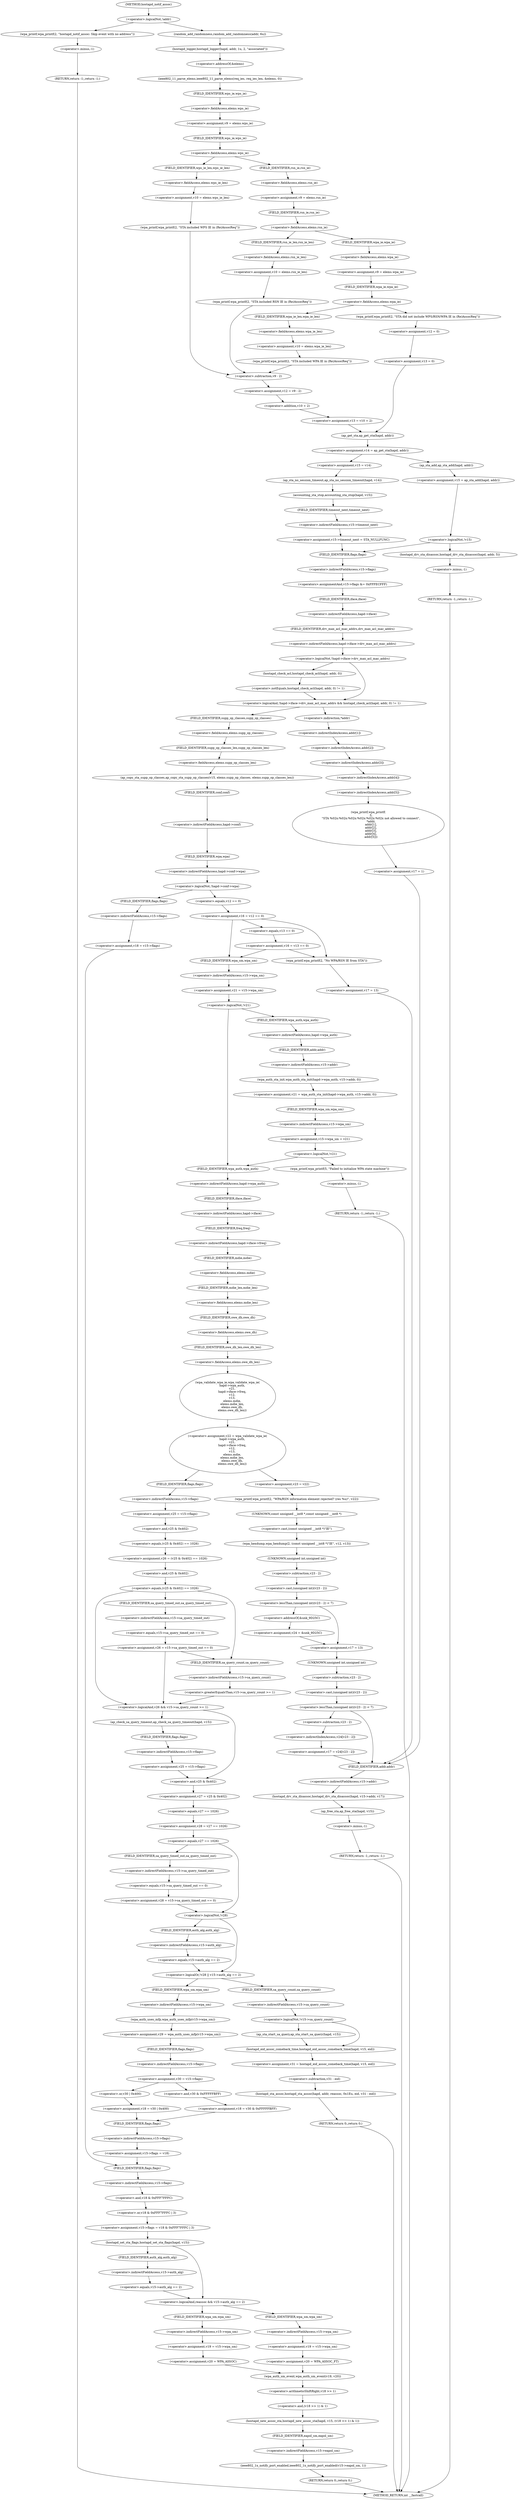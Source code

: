 digraph hostapd_notif_assoc {  
"1000157" [label = "(<operator>.logicalNot,!addr)" ]
"1000160" [label = "(wpa_printf,wpa_printf(2, \"hostapd_notif_assoc: Skip event with no address\"))" ]
"1000163" [label = "(RETURN,return -1;,return -1;)" ]
"1000164" [label = "(<operator>.minus,-1)" ]
"1000166" [label = "(random_add_randomness,random_add_randomness(addr, 6u))" ]
"1000169" [label = "(hostapd_logger,hostapd_logger(hapd, addr, 1u, 2, \"associated\"))" ]
"1000175" [label = "(ieee802_11_parse_elems,ieee802_11_parse_elems(req_ies, req_ies_len, &elems, 0))" ]
"1000178" [label = "(<operator>.addressOf,&elems)" ]
"1000181" [label = "(<operator>.assignment,v9 = elems.wps_ie)" ]
"1000183" [label = "(<operator>.fieldAccess,elems.wps_ie)" ]
"1000185" [label = "(FIELD_IDENTIFIER,wps_ie,wps_ie)" ]
"1000187" [label = "(<operator>.fieldAccess,elems.wps_ie)" ]
"1000189" [label = "(FIELD_IDENTIFIER,wps_ie,wps_ie)" ]
"1000191" [label = "(<operator>.assignment,v10 = elems.wps_ie_len)" ]
"1000193" [label = "(<operator>.fieldAccess,elems.wps_ie_len)" ]
"1000195" [label = "(FIELD_IDENTIFIER,wps_ie_len,wps_ie_len)" ]
"1000196" [label = "(wpa_printf,wpa_printf(2, \"STA included WPS IE in (Re)AssocReq\"))" ]
"1000200" [label = "(<operator>.assignment,v12 = v9 - 2)" ]
"1000202" [label = "(<operator>.subtraction,v9 - 2)" ]
"1000205" [label = "(<operator>.assignment,v13 = v10 + 2)" ]
"1000207" [label = "(<operator>.addition,v10 + 2)" ]
"1000211" [label = "(<operator>.assignment,v9 = elems.rsn_ie)" ]
"1000213" [label = "(<operator>.fieldAccess,elems.rsn_ie)" ]
"1000215" [label = "(FIELD_IDENTIFIER,rsn_ie,rsn_ie)" ]
"1000217" [label = "(<operator>.fieldAccess,elems.rsn_ie)" ]
"1000219" [label = "(FIELD_IDENTIFIER,rsn_ie,rsn_ie)" ]
"1000221" [label = "(<operator>.assignment,v10 = elems.rsn_ie_len)" ]
"1000223" [label = "(<operator>.fieldAccess,elems.rsn_ie_len)" ]
"1000225" [label = "(FIELD_IDENTIFIER,rsn_ie_len,rsn_ie_len)" ]
"1000226" [label = "(wpa_printf,wpa_printf(2, \"STA included RSN IE in (Re)AssocReq\"))" ]
"1000230" [label = "(<operator>.assignment,v9 = elems.wpa_ie)" ]
"1000232" [label = "(<operator>.fieldAccess,elems.wpa_ie)" ]
"1000234" [label = "(FIELD_IDENTIFIER,wpa_ie,wpa_ie)" ]
"1000236" [label = "(<operator>.fieldAccess,elems.wpa_ie)" ]
"1000238" [label = "(FIELD_IDENTIFIER,wpa_ie,wpa_ie)" ]
"1000240" [label = "(<operator>.assignment,v10 = elems.wpa_ie_len)" ]
"1000242" [label = "(<operator>.fieldAccess,elems.wpa_ie_len)" ]
"1000244" [label = "(FIELD_IDENTIFIER,wpa_ie_len,wpa_ie_len)" ]
"1000245" [label = "(wpa_printf,wpa_printf(2, \"STA included WPA IE in (Re)AssocReq\"))" ]
"1000249" [label = "(wpa_printf,wpa_printf(2, \"STA did not include WPS/RSN/WPA IE in (Re)AssocReq\"))" ]
"1000252" [label = "(<operator>.assignment,v12 = 0)" ]
"1000255" [label = "(<operator>.assignment,v13 = 0)" ]
"1000259" [label = "(<operator>.assignment,v14 = ap_get_sta(hapd, addr))" ]
"1000261" [label = "(ap_get_sta,ap_get_sta(hapd, addr))" ]
"1000267" [label = "(<operator>.assignment,v15 = v14)" ]
"1000270" [label = "(ap_sta_no_session_timeout,ap_sta_no_session_timeout(hapd, v14))" ]
"1000273" [label = "(accounting_sta_stop,accounting_sta_stop(hapd, v15))" ]
"1000276" [label = "(<operator>.assignment,v15->timeout_next = STA_NULLFUNC)" ]
"1000277" [label = "(<operator>.indirectFieldAccess,v15->timeout_next)" ]
"1000279" [label = "(FIELD_IDENTIFIER,timeout_next,timeout_next)" ]
"1000283" [label = "(<operator>.assignment,v15 = ap_sta_add(hapd, addr))" ]
"1000285" [label = "(ap_sta_add,ap_sta_add(hapd, addr))" ]
"1000289" [label = "(<operator>.logicalNot,!v15)" ]
"1000292" [label = "(hostapd_drv_sta_disassoc,hostapd_drv_sta_disassoc(hapd, addr, 5))" ]
"1000296" [label = "(RETURN,return -1;,return -1;)" ]
"1000297" [label = "(<operator>.minus,-1)" ]
"1000299" [label = "(<operators>.assignmentAnd,v15->flags &= 0xFFFECFFF)" ]
"1000300" [label = "(<operator>.indirectFieldAccess,v15->flags)" ]
"1000302" [label = "(FIELD_IDENTIFIER,flags,flags)" ]
"1000305" [label = "(<operator>.logicalAnd,!hapd->iface->drv_max_acl_mac_addrs && hostapd_check_acl(hapd, addr, 0) != 1)" ]
"1000306" [label = "(<operator>.logicalNot,!hapd->iface->drv_max_acl_mac_addrs)" ]
"1000307" [label = "(<operator>.indirectFieldAccess,hapd->iface->drv_max_acl_mac_addrs)" ]
"1000308" [label = "(<operator>.indirectFieldAccess,hapd->iface)" ]
"1000310" [label = "(FIELD_IDENTIFIER,iface,iface)" ]
"1000311" [label = "(FIELD_IDENTIFIER,drv_max_acl_mac_addrs,drv_max_acl_mac_addrs)" ]
"1000312" [label = "(<operator>.notEquals,hostapd_check_acl(hapd, addr, 0) != 1)" ]
"1000313" [label = "(hostapd_check_acl,hostapd_check_acl(hapd, addr, 0))" ]
"1000319" [label = "(wpa_printf,wpa_printf(\n      3,\n      \"STA %02x:%02x:%02x:%02x:%02x:%02x not allowed to connect\",\n      *addr,\n      addr[1],\n      addr[2],\n      addr[3],\n      addr[4],\n      addr[5]))" ]
"1000322" [label = "(<operator>.indirection,*addr)" ]
"1000324" [label = "(<operator>.indirectIndexAccess,addr[1])" ]
"1000327" [label = "(<operator>.indirectIndexAccess,addr[2])" ]
"1000330" [label = "(<operator>.indirectIndexAccess,addr[3])" ]
"1000333" [label = "(<operator>.indirectIndexAccess,addr[4])" ]
"1000336" [label = "(<operator>.indirectIndexAccess,addr[5])" ]
"1000339" [label = "(<operator>.assignment,v17 = 1)" ]
"1000343" [label = "(ap_copy_sta_supp_op_classes,ap_copy_sta_supp_op_classes(v15, elems.supp_op_classes, elems.supp_op_classes_len))" ]
"1000345" [label = "(<operator>.fieldAccess,elems.supp_op_classes)" ]
"1000347" [label = "(FIELD_IDENTIFIER,supp_op_classes,supp_op_classes)" ]
"1000348" [label = "(<operator>.fieldAccess,elems.supp_op_classes_len)" ]
"1000350" [label = "(FIELD_IDENTIFIER,supp_op_classes_len,supp_op_classes_len)" ]
"1000352" [label = "(<operator>.logicalNot,!hapd->conf->wpa)" ]
"1000353" [label = "(<operator>.indirectFieldAccess,hapd->conf->wpa)" ]
"1000354" [label = "(<operator>.indirectFieldAccess,hapd->conf)" ]
"1000356" [label = "(FIELD_IDENTIFIER,conf,conf)" ]
"1000357" [label = "(FIELD_IDENTIFIER,wpa,wpa)" ]
"1000359" [label = "(<operator>.assignment,v18 = v15->flags)" ]
"1000361" [label = "(<operator>.indirectFieldAccess,v15->flags)" ]
"1000363" [label = "(FIELD_IDENTIFIER,flags,flags)" ]
"1000365" [label = "(<operator>.assignment,v16 = v12 == 0)" ]
"1000367" [label = "(<operator>.equals,v12 == 0)" ]
"1000372" [label = "(<operator>.assignment,v16 = v13 == 0)" ]
"1000374" [label = "(<operator>.equals,v13 == 0)" ]
"1000380" [label = "(wpa_printf,wpa_printf(2, \"No WPA/RSN IE from STA\"))" ]
"1000383" [label = "(<operator>.assignment,v17 = 13)" ]
"1000387" [label = "(hostapd_drv_sta_disassoc,hostapd_drv_sta_disassoc(hapd, v15->addr, v17))" ]
"1000389" [label = "(<operator>.indirectFieldAccess,v15->addr)" ]
"1000391" [label = "(FIELD_IDENTIFIER,addr,addr)" ]
"1000393" [label = "(ap_free_sta,ap_free_sta(hapd, v15))" ]
"1000396" [label = "(RETURN,return -1;,return -1;)" ]
"1000397" [label = "(<operator>.minus,-1)" ]
"1000399" [label = "(<operator>.assignment,v21 = v15->wpa_sm)" ]
"1000401" [label = "(<operator>.indirectFieldAccess,v15->wpa_sm)" ]
"1000403" [label = "(FIELD_IDENTIFIER,wpa_sm,wpa_sm)" ]
"1000405" [label = "(<operator>.logicalNot,!v21)" ]
"1000408" [label = "(<operator>.assignment,v21 = wpa_auth_sta_init(hapd->wpa_auth, v15->addr, 0))" ]
"1000410" [label = "(wpa_auth_sta_init,wpa_auth_sta_init(hapd->wpa_auth, v15->addr, 0))" ]
"1000411" [label = "(<operator>.indirectFieldAccess,hapd->wpa_auth)" ]
"1000413" [label = "(FIELD_IDENTIFIER,wpa_auth,wpa_auth)" ]
"1000414" [label = "(<operator>.indirectFieldAccess,v15->addr)" ]
"1000416" [label = "(FIELD_IDENTIFIER,addr,addr)" ]
"1000418" [label = "(<operator>.assignment,v15->wpa_sm = v21)" ]
"1000419" [label = "(<operator>.indirectFieldAccess,v15->wpa_sm)" ]
"1000421" [label = "(FIELD_IDENTIFIER,wpa_sm,wpa_sm)" ]
"1000424" [label = "(<operator>.logicalNot,!v21)" ]
"1000427" [label = "(wpa_printf,wpa_printf(5, \"Failed to initialize WPA state machine\"))" ]
"1000430" [label = "(RETURN,return -1;,return -1;)" ]
"1000431" [label = "(<operator>.minus,-1)" ]
"1000433" [label = "(<operator>.assignment,v22 = wpa_validate_wpa_ie(\n          hapd->wpa_auth,\n          v21,\n          hapd->iface->freq,\n          v12,\n          v13,\n          elems.mdie,\n          elems.mdie_len,\n          elems.owe_dh,\n          elems.owe_dh_len))" ]
"1000435" [label = "(wpa_validate_wpa_ie,wpa_validate_wpa_ie(\n          hapd->wpa_auth,\n          v21,\n          hapd->iface->freq,\n          v12,\n          v13,\n          elems.mdie,\n          elems.mdie_len,\n          elems.owe_dh,\n          elems.owe_dh_len))" ]
"1000436" [label = "(<operator>.indirectFieldAccess,hapd->wpa_auth)" ]
"1000438" [label = "(FIELD_IDENTIFIER,wpa_auth,wpa_auth)" ]
"1000440" [label = "(<operator>.indirectFieldAccess,hapd->iface->freq)" ]
"1000441" [label = "(<operator>.indirectFieldAccess,hapd->iface)" ]
"1000443" [label = "(FIELD_IDENTIFIER,iface,iface)" ]
"1000444" [label = "(FIELD_IDENTIFIER,freq,freq)" ]
"1000447" [label = "(<operator>.fieldAccess,elems.mdie)" ]
"1000449" [label = "(FIELD_IDENTIFIER,mdie,mdie)" ]
"1000450" [label = "(<operator>.fieldAccess,elems.mdie_len)" ]
"1000452" [label = "(FIELD_IDENTIFIER,mdie_len,mdie_len)" ]
"1000453" [label = "(<operator>.fieldAccess,elems.owe_dh)" ]
"1000455" [label = "(FIELD_IDENTIFIER,owe_dh,owe_dh)" ]
"1000456" [label = "(<operator>.fieldAccess,elems.owe_dh_len)" ]
"1000458" [label = "(FIELD_IDENTIFIER,owe_dh_len,owe_dh_len)" ]
"1000462" [label = "(<operator>.assignment,v23 = v22)" ]
"1000465" [label = "(wpa_printf,wpa_printf(2, \"WPA/RSN information element rejected? (res %u)\", v22))" ]
"1000469" [label = "(wpa_hexdump,wpa_hexdump(2, (const unsigned __int8 *)\"IE\", v12, v13))" ]
"1000471" [label = "(<operator>.cast,(const unsigned __int8 *)\"IE\")" ]
"1000472" [label = "(UNKNOWN,const unsigned __int8 *,const unsigned __int8 *)" ]
"1000477" [label = "(<operator>.lessThan,(unsigned int)(v23 - 2) < 7)" ]
"1000478" [label = "(<operator>.cast,(unsigned int)(v23 - 2))" ]
"1000479" [label = "(UNKNOWN,unsigned int,unsigned int)" ]
"1000480" [label = "(<operator>.subtraction,v23 - 2)" ]
"1000484" [label = "(<operator>.assignment,v24 = &unk_9D25C)" ]
"1000486" [label = "(<operator>.addressOf,&unk_9D25C)" ]
"1000488" [label = "(<operator>.assignment,v17 = 13)" ]
"1000492" [label = "(<operator>.lessThan,(unsigned int)(v23 - 2) < 7)" ]
"1000493" [label = "(<operator>.cast,(unsigned int)(v23 - 2))" ]
"1000494" [label = "(UNKNOWN,unsigned int,unsigned int)" ]
"1000495" [label = "(<operator>.subtraction,v23 - 2)" ]
"1000499" [label = "(<operator>.assignment,v17 = v24[v23 - 2])" ]
"1000501" [label = "(<operator>.indirectIndexAccess,v24[v23 - 2])" ]
"1000503" [label = "(<operator>.subtraction,v23 - 2)" ]
"1000507" [label = "(<operator>.assignment,v25 = v15->flags)" ]
"1000509" [label = "(<operator>.indirectFieldAccess,v15->flags)" ]
"1000511" [label = "(FIELD_IDENTIFIER,flags,flags)" ]
"1000512" [label = "(<operator>.assignment,v26 = (v25 & 0x402) == 1026)" ]
"1000514" [label = "(<operator>.equals,(v25 & 0x402) == 1026)" ]
"1000515" [label = "(<operator>.and,v25 & 0x402)" ]
"1000520" [label = "(<operator>.equals,(v25 & 0x402) == 1026)" ]
"1000521" [label = "(<operator>.and,v25 & 0x402)" ]
"1000525" [label = "(<operator>.assignment,v26 = v15->sa_query_timed_out == 0)" ]
"1000527" [label = "(<operator>.equals,v15->sa_query_timed_out == 0)" ]
"1000528" [label = "(<operator>.indirectFieldAccess,v15->sa_query_timed_out)" ]
"1000530" [label = "(FIELD_IDENTIFIER,sa_query_timed_out,sa_query_timed_out)" ]
"1000533" [label = "(<operator>.logicalAnd,v26 && v15->sa_query_count >= 1)" ]
"1000535" [label = "(<operator>.greaterEqualsThan,v15->sa_query_count >= 1)" ]
"1000536" [label = "(<operator>.indirectFieldAccess,v15->sa_query_count)" ]
"1000538" [label = "(FIELD_IDENTIFIER,sa_query_count,sa_query_count)" ]
"1000541" [label = "(ap_check_sa_query_timeout,ap_check_sa_query_timeout(hapd, v15))" ]
"1000544" [label = "(<operator>.assignment,v25 = v15->flags)" ]
"1000546" [label = "(<operator>.indirectFieldAccess,v15->flags)" ]
"1000548" [label = "(FIELD_IDENTIFIER,flags,flags)" ]
"1000549" [label = "(<operator>.assignment,v27 = v25 & 0x402)" ]
"1000551" [label = "(<operator>.and,v25 & 0x402)" ]
"1000554" [label = "(<operator>.assignment,v28 = v27 == 1026)" ]
"1000556" [label = "(<operator>.equals,v27 == 1026)" ]
"1000560" [label = "(<operator>.equals,v27 == 1026)" ]
"1000563" [label = "(<operator>.assignment,v28 = v15->sa_query_timed_out == 0)" ]
"1000565" [label = "(<operator>.equals,v15->sa_query_timed_out == 0)" ]
"1000566" [label = "(<operator>.indirectFieldAccess,v15->sa_query_timed_out)" ]
"1000568" [label = "(FIELD_IDENTIFIER,sa_query_timed_out,sa_query_timed_out)" ]
"1000571" [label = "(<operator>.logicalOr,!v28 || v15->auth_alg == 2)" ]
"1000572" [label = "(<operator>.logicalNot,!v28)" ]
"1000574" [label = "(<operator>.equals,v15->auth_alg == 2)" ]
"1000575" [label = "(<operator>.indirectFieldAccess,v15->auth_alg)" ]
"1000577" [label = "(FIELD_IDENTIFIER,auth_alg,auth_alg)" ]
"1000580" [label = "(<operator>.assignment,v29 = wpa_auth_uses_mfp(v15->wpa_sm))" ]
"1000582" [label = "(wpa_auth_uses_mfp,wpa_auth_uses_mfp(v15->wpa_sm))" ]
"1000583" [label = "(<operator>.indirectFieldAccess,v15->wpa_sm)" ]
"1000585" [label = "(FIELD_IDENTIFIER,wpa_sm,wpa_sm)" ]
"1000586" [label = "(<operator>.assignment,v30 = v15->flags)" ]
"1000588" [label = "(<operator>.indirectFieldAccess,v15->flags)" ]
"1000590" [label = "(FIELD_IDENTIFIER,flags,flags)" ]
"1000593" [label = "(<operator>.assignment,v18 = v30 | 0x400)" ]
"1000595" [label = "(<operator>.or,v30 | 0x400)" ]
"1000599" [label = "(<operator>.assignment,v18 = v30 & 0xFFFFFBFF)" ]
"1000601" [label = "(<operator>.and,v30 & 0xFFFFFBFF)" ]
"1000604" [label = "(<operator>.assignment,v15->flags = v18)" ]
"1000605" [label = "(<operator>.indirectFieldAccess,v15->flags)" ]
"1000607" [label = "(FIELD_IDENTIFIER,flags,flags)" ]
"1000610" [label = "(<operator>.assignment,v15->flags = v18 & 0xFFF7FFFC | 3)" ]
"1000611" [label = "(<operator>.indirectFieldAccess,v15->flags)" ]
"1000613" [label = "(FIELD_IDENTIFIER,flags,flags)" ]
"1000614" [label = "(<operator>.or,v18 & 0xFFF7FFFC | 3)" ]
"1000615" [label = "(<operator>.and,v18 & 0xFFF7FFFC)" ]
"1000619" [label = "(hostapd_set_sta_flags,hostapd_set_sta_flags(hapd, v15))" ]
"1000623" [label = "(<operator>.logicalAnd,reassoc && v15->auth_alg == 2)" ]
"1000625" [label = "(<operator>.equals,v15->auth_alg == 2)" ]
"1000626" [label = "(<operator>.indirectFieldAccess,v15->auth_alg)" ]
"1000628" [label = "(FIELD_IDENTIFIER,auth_alg,auth_alg)" ]
"1000631" [label = "(<operator>.assignment,v19 = v15->wpa_sm)" ]
"1000633" [label = "(<operator>.indirectFieldAccess,v15->wpa_sm)" ]
"1000635" [label = "(FIELD_IDENTIFIER,wpa_sm,wpa_sm)" ]
"1000636" [label = "(<operator>.assignment,v20 = WPA_ASSOC_FT)" ]
"1000641" [label = "(<operator>.assignment,v19 = v15->wpa_sm)" ]
"1000643" [label = "(<operator>.indirectFieldAccess,v15->wpa_sm)" ]
"1000645" [label = "(FIELD_IDENTIFIER,wpa_sm,wpa_sm)" ]
"1000646" [label = "(<operator>.assignment,v20 = WPA_ASSOC)" ]
"1000649" [label = "(wpa_auth_sm_event,wpa_auth_sm_event(v19, v20))" ]
"1000652" [label = "(hostapd_new_assoc_sta,hostapd_new_assoc_sta(hapd, v15, (v18 >> 1) & 1))" ]
"1000655" [label = "(<operator>.and,(v18 >> 1) & 1)" ]
"1000656" [label = "(<operator>.arithmeticShiftRight,v18 >> 1)" ]
"1000660" [label = "(ieee802_1x_notify_port_enabled,ieee802_1x_notify_port_enabled(v15->eapol_sm, 1))" ]
"1000661" [label = "(<operator>.indirectFieldAccess,v15->eapol_sm)" ]
"1000663" [label = "(FIELD_IDENTIFIER,eapol_sm,eapol_sm)" ]
"1000665" [label = "(RETURN,return 0;,return 0;)" ]
"1000668" [label = "(<operator>.logicalNot,!v15->sa_query_count)" ]
"1000669" [label = "(<operator>.indirectFieldAccess,v15->sa_query_count)" ]
"1000671" [label = "(FIELD_IDENTIFIER,sa_query_count,sa_query_count)" ]
"1000672" [label = "(ap_sta_start_sa_query,ap_sta_start_sa_query(hapd, v15))" ]
"1000675" [label = "(<operator>.assignment,v31 = hostapd_eid_assoc_comeback_time(hapd, v15, eid))" ]
"1000677" [label = "(hostapd_eid_assoc_comeback_time,hostapd_eid_assoc_comeback_time(hapd, v15, eid))" ]
"1000681" [label = "(hostapd_sta_assoc,hostapd_sta_assoc(hapd, addr, reassoc, 0x1Eu, eid, v31 - eid))" ]
"1000687" [label = "(<operator>.subtraction,v31 - eid)" ]
"1000690" [label = "(RETURN,return 0;,return 0;)" ]
"1000125" [label = "(METHOD,hostapd_notif_assoc)" ]
"1000692" [label = "(METHOD_RETURN,int __fastcall)" ]
  "1000157" -> "1000160" 
  "1000157" -> "1000166" 
  "1000160" -> "1000164" 
  "1000163" -> "1000692" 
  "1000164" -> "1000163" 
  "1000166" -> "1000169" 
  "1000169" -> "1000178" 
  "1000175" -> "1000185" 
  "1000178" -> "1000175" 
  "1000181" -> "1000189" 
  "1000183" -> "1000181" 
  "1000185" -> "1000183" 
  "1000187" -> "1000195" 
  "1000187" -> "1000215" 
  "1000189" -> "1000187" 
  "1000191" -> "1000196" 
  "1000193" -> "1000191" 
  "1000195" -> "1000193" 
  "1000196" -> "1000202" 
  "1000200" -> "1000207" 
  "1000202" -> "1000200" 
  "1000205" -> "1000261" 
  "1000207" -> "1000205" 
  "1000211" -> "1000219" 
  "1000213" -> "1000211" 
  "1000215" -> "1000213" 
  "1000217" -> "1000225" 
  "1000217" -> "1000234" 
  "1000219" -> "1000217" 
  "1000221" -> "1000226" 
  "1000223" -> "1000221" 
  "1000225" -> "1000223" 
  "1000226" -> "1000202" 
  "1000230" -> "1000238" 
  "1000232" -> "1000230" 
  "1000234" -> "1000232" 
  "1000236" -> "1000244" 
  "1000236" -> "1000249" 
  "1000238" -> "1000236" 
  "1000240" -> "1000245" 
  "1000242" -> "1000240" 
  "1000244" -> "1000242" 
  "1000245" -> "1000202" 
  "1000249" -> "1000252" 
  "1000252" -> "1000255" 
  "1000255" -> "1000261" 
  "1000259" -> "1000267" 
  "1000259" -> "1000285" 
  "1000261" -> "1000259" 
  "1000267" -> "1000270" 
  "1000270" -> "1000273" 
  "1000273" -> "1000279" 
  "1000276" -> "1000302" 
  "1000277" -> "1000276" 
  "1000279" -> "1000277" 
  "1000283" -> "1000289" 
  "1000285" -> "1000283" 
  "1000289" -> "1000292" 
  "1000289" -> "1000302" 
  "1000292" -> "1000297" 
  "1000296" -> "1000692" 
  "1000297" -> "1000296" 
  "1000299" -> "1000310" 
  "1000300" -> "1000299" 
  "1000302" -> "1000300" 
  "1000305" -> "1000322" 
  "1000305" -> "1000347" 
  "1000306" -> "1000305" 
  "1000306" -> "1000313" 
  "1000307" -> "1000306" 
  "1000308" -> "1000311" 
  "1000310" -> "1000308" 
  "1000311" -> "1000307" 
  "1000312" -> "1000305" 
  "1000313" -> "1000312" 
  "1000319" -> "1000339" 
  "1000322" -> "1000324" 
  "1000324" -> "1000327" 
  "1000327" -> "1000330" 
  "1000330" -> "1000333" 
  "1000333" -> "1000336" 
  "1000336" -> "1000319" 
  "1000339" -> "1000391" 
  "1000343" -> "1000356" 
  "1000345" -> "1000350" 
  "1000347" -> "1000345" 
  "1000348" -> "1000343" 
  "1000350" -> "1000348" 
  "1000352" -> "1000363" 
  "1000352" -> "1000367" 
  "1000353" -> "1000352" 
  "1000354" -> "1000357" 
  "1000356" -> "1000354" 
  "1000357" -> "1000353" 
  "1000359" -> "1000613" 
  "1000361" -> "1000359" 
  "1000363" -> "1000361" 
  "1000365" -> "1000374" 
  "1000365" -> "1000380" 
  "1000365" -> "1000403" 
  "1000367" -> "1000365" 
  "1000372" -> "1000380" 
  "1000372" -> "1000403" 
  "1000374" -> "1000372" 
  "1000380" -> "1000383" 
  "1000383" -> "1000391" 
  "1000387" -> "1000393" 
  "1000389" -> "1000387" 
  "1000391" -> "1000389" 
  "1000393" -> "1000397" 
  "1000396" -> "1000692" 
  "1000397" -> "1000396" 
  "1000399" -> "1000405" 
  "1000401" -> "1000399" 
  "1000403" -> "1000401" 
  "1000405" -> "1000413" 
  "1000405" -> "1000438" 
  "1000408" -> "1000421" 
  "1000410" -> "1000408" 
  "1000411" -> "1000416" 
  "1000413" -> "1000411" 
  "1000414" -> "1000410" 
  "1000416" -> "1000414" 
  "1000418" -> "1000424" 
  "1000419" -> "1000418" 
  "1000421" -> "1000419" 
  "1000424" -> "1000427" 
  "1000424" -> "1000438" 
  "1000427" -> "1000431" 
  "1000430" -> "1000692" 
  "1000431" -> "1000430" 
  "1000433" -> "1000462" 
  "1000433" -> "1000511" 
  "1000435" -> "1000433" 
  "1000436" -> "1000443" 
  "1000438" -> "1000436" 
  "1000440" -> "1000449" 
  "1000441" -> "1000444" 
  "1000443" -> "1000441" 
  "1000444" -> "1000440" 
  "1000447" -> "1000452" 
  "1000449" -> "1000447" 
  "1000450" -> "1000455" 
  "1000452" -> "1000450" 
  "1000453" -> "1000458" 
  "1000455" -> "1000453" 
  "1000456" -> "1000435" 
  "1000458" -> "1000456" 
  "1000462" -> "1000465" 
  "1000465" -> "1000472" 
  "1000469" -> "1000479" 
  "1000471" -> "1000469" 
  "1000472" -> "1000471" 
  "1000477" -> "1000486" 
  "1000477" -> "1000488" 
  "1000478" -> "1000477" 
  "1000479" -> "1000480" 
  "1000480" -> "1000478" 
  "1000484" -> "1000488" 
  "1000486" -> "1000484" 
  "1000488" -> "1000494" 
  "1000492" -> "1000503" 
  "1000492" -> "1000391" 
  "1000493" -> "1000492" 
  "1000494" -> "1000495" 
  "1000495" -> "1000493" 
  "1000499" -> "1000391" 
  "1000501" -> "1000499" 
  "1000503" -> "1000501" 
  "1000507" -> "1000515" 
  "1000509" -> "1000507" 
  "1000511" -> "1000509" 
  "1000512" -> "1000521" 
  "1000514" -> "1000512" 
  "1000515" -> "1000514" 
  "1000520" -> "1000530" 
  "1000520" -> "1000533" 
  "1000520" -> "1000538" 
  "1000521" -> "1000520" 
  "1000525" -> "1000533" 
  "1000525" -> "1000538" 
  "1000527" -> "1000525" 
  "1000528" -> "1000527" 
  "1000530" -> "1000528" 
  "1000533" -> "1000541" 
  "1000533" -> "1000551" 
  "1000535" -> "1000533" 
  "1000536" -> "1000535" 
  "1000538" -> "1000536" 
  "1000541" -> "1000548" 
  "1000544" -> "1000551" 
  "1000546" -> "1000544" 
  "1000548" -> "1000546" 
  "1000549" -> "1000556" 
  "1000551" -> "1000549" 
  "1000554" -> "1000560" 
  "1000556" -> "1000554" 
  "1000560" -> "1000568" 
  "1000560" -> "1000572" 
  "1000563" -> "1000572" 
  "1000565" -> "1000563" 
  "1000566" -> "1000565" 
  "1000568" -> "1000566" 
  "1000571" -> "1000585" 
  "1000571" -> "1000671" 
  "1000572" -> "1000571" 
  "1000572" -> "1000577" 
  "1000574" -> "1000571" 
  "1000575" -> "1000574" 
  "1000577" -> "1000575" 
  "1000580" -> "1000590" 
  "1000582" -> "1000580" 
  "1000583" -> "1000582" 
  "1000585" -> "1000583" 
  "1000586" -> "1000595" 
  "1000586" -> "1000601" 
  "1000588" -> "1000586" 
  "1000590" -> "1000588" 
  "1000593" -> "1000607" 
  "1000595" -> "1000593" 
  "1000599" -> "1000607" 
  "1000601" -> "1000599" 
  "1000604" -> "1000613" 
  "1000605" -> "1000604" 
  "1000607" -> "1000605" 
  "1000610" -> "1000619" 
  "1000611" -> "1000615" 
  "1000613" -> "1000611" 
  "1000614" -> "1000610" 
  "1000615" -> "1000614" 
  "1000619" -> "1000623" 
  "1000619" -> "1000628" 
  "1000623" -> "1000635" 
  "1000623" -> "1000645" 
  "1000625" -> "1000623" 
  "1000626" -> "1000625" 
  "1000628" -> "1000626" 
  "1000631" -> "1000636" 
  "1000633" -> "1000631" 
  "1000635" -> "1000633" 
  "1000636" -> "1000649" 
  "1000641" -> "1000646" 
  "1000643" -> "1000641" 
  "1000645" -> "1000643" 
  "1000646" -> "1000649" 
  "1000649" -> "1000656" 
  "1000652" -> "1000663" 
  "1000655" -> "1000652" 
  "1000656" -> "1000655" 
  "1000660" -> "1000665" 
  "1000661" -> "1000660" 
  "1000663" -> "1000661" 
  "1000665" -> "1000692" 
  "1000668" -> "1000672" 
  "1000668" -> "1000677" 
  "1000669" -> "1000668" 
  "1000671" -> "1000669" 
  "1000672" -> "1000677" 
  "1000675" -> "1000687" 
  "1000677" -> "1000675" 
  "1000681" -> "1000690" 
  "1000687" -> "1000681" 
  "1000690" -> "1000692" 
  "1000125" -> "1000157" 
}
